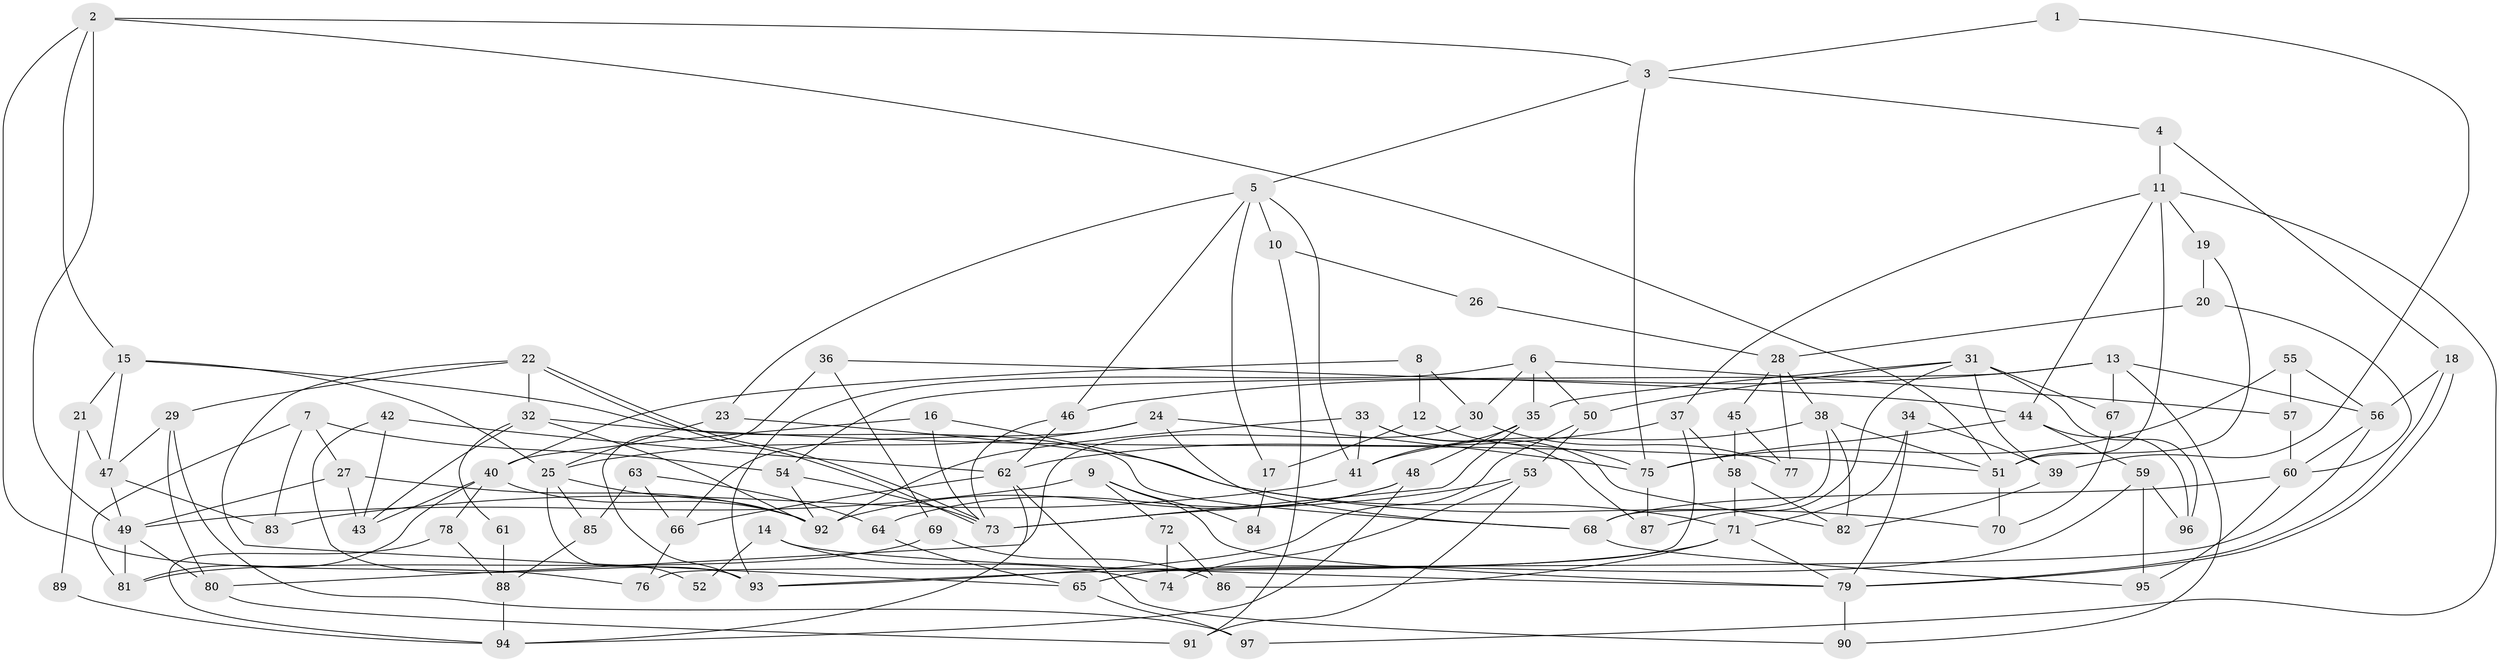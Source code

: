 // coarse degree distribution, {5: 0.2, 6: 0.16666666666666666, 7: 0.08333333333333333, 4: 0.2, 3: 0.2, 8: 0.08333333333333333, 10: 0.016666666666666666, 9: 0.016666666666666666, 2: 0.03333333333333333}
// Generated by graph-tools (version 1.1) at 2025/23/03/03/25 07:23:56]
// undirected, 97 vertices, 194 edges
graph export_dot {
graph [start="1"]
  node [color=gray90,style=filled];
  1;
  2;
  3;
  4;
  5;
  6;
  7;
  8;
  9;
  10;
  11;
  12;
  13;
  14;
  15;
  16;
  17;
  18;
  19;
  20;
  21;
  22;
  23;
  24;
  25;
  26;
  27;
  28;
  29;
  30;
  31;
  32;
  33;
  34;
  35;
  36;
  37;
  38;
  39;
  40;
  41;
  42;
  43;
  44;
  45;
  46;
  47;
  48;
  49;
  50;
  51;
  52;
  53;
  54;
  55;
  56;
  57;
  58;
  59;
  60;
  61;
  62;
  63;
  64;
  65;
  66;
  67;
  68;
  69;
  70;
  71;
  72;
  73;
  74;
  75;
  76;
  77;
  78;
  79;
  80;
  81;
  82;
  83;
  84;
  85;
  86;
  87;
  88;
  89;
  90;
  91;
  92;
  93;
  94;
  95;
  96;
  97;
  1 -- 3;
  1 -- 39;
  2 -- 49;
  2 -- 15;
  2 -- 3;
  2 -- 51;
  2 -- 76;
  3 -- 5;
  3 -- 4;
  3 -- 75;
  4 -- 18;
  4 -- 11;
  5 -- 46;
  5 -- 41;
  5 -- 10;
  5 -- 17;
  5 -- 23;
  6 -- 93;
  6 -- 35;
  6 -- 30;
  6 -- 50;
  6 -- 57;
  7 -- 83;
  7 -- 81;
  7 -- 27;
  7 -- 54;
  8 -- 30;
  8 -- 40;
  8 -- 12;
  9 -- 49;
  9 -- 79;
  9 -- 72;
  9 -- 84;
  10 -- 91;
  10 -- 26;
  11 -- 51;
  11 -- 19;
  11 -- 37;
  11 -- 44;
  11 -- 97;
  12 -- 75;
  12 -- 17;
  13 -- 54;
  13 -- 67;
  13 -- 46;
  13 -- 56;
  13 -- 90;
  14 -- 74;
  14 -- 79;
  14 -- 52;
  15 -- 68;
  15 -- 25;
  15 -- 21;
  15 -- 47;
  16 -- 40;
  16 -- 73;
  16 -- 71;
  17 -- 84;
  18 -- 79;
  18 -- 79;
  18 -- 56;
  19 -- 51;
  19 -- 20;
  20 -- 60;
  20 -- 28;
  21 -- 47;
  21 -- 89;
  22 -- 73;
  22 -- 73;
  22 -- 32;
  22 -- 29;
  22 -- 65;
  23 -- 25;
  23 -- 70;
  24 -- 75;
  24 -- 66;
  24 -- 25;
  24 -- 68;
  25 -- 92;
  25 -- 52;
  25 -- 85;
  26 -- 28;
  27 -- 92;
  27 -- 43;
  27 -- 49;
  28 -- 45;
  28 -- 38;
  28 -- 77;
  29 -- 97;
  29 -- 47;
  29 -- 80;
  30 -- 80;
  30 -- 77;
  31 -- 50;
  31 -- 96;
  31 -- 35;
  31 -- 39;
  31 -- 67;
  31 -- 87;
  32 -- 92;
  32 -- 51;
  32 -- 43;
  32 -- 61;
  33 -- 82;
  33 -- 41;
  33 -- 87;
  33 -- 92;
  34 -- 71;
  34 -- 39;
  34 -- 79;
  35 -- 73;
  35 -- 41;
  35 -- 48;
  36 -- 93;
  36 -- 44;
  36 -- 69;
  37 -- 62;
  37 -- 58;
  37 -- 76;
  38 -- 68;
  38 -- 41;
  38 -- 51;
  38 -- 82;
  39 -- 82;
  40 -- 43;
  40 -- 92;
  40 -- 78;
  40 -- 81;
  41 -- 83;
  42 -- 62;
  42 -- 43;
  42 -- 93;
  44 -- 75;
  44 -- 59;
  44 -- 96;
  45 -- 58;
  45 -- 77;
  46 -- 73;
  46 -- 62;
  47 -- 49;
  47 -- 83;
  48 -- 94;
  48 -- 64;
  48 -- 92;
  49 -- 80;
  49 -- 81;
  50 -- 93;
  50 -- 53;
  51 -- 70;
  53 -- 73;
  53 -- 74;
  53 -- 91;
  54 -- 92;
  54 -- 73;
  55 -- 57;
  55 -- 75;
  55 -- 56;
  56 -- 60;
  56 -- 65;
  57 -- 60;
  58 -- 71;
  58 -- 82;
  59 -- 65;
  59 -- 95;
  59 -- 96;
  60 -- 95;
  60 -- 68;
  61 -- 88;
  62 -- 90;
  62 -- 66;
  62 -- 94;
  63 -- 64;
  63 -- 66;
  63 -- 85;
  64 -- 65;
  65 -- 97;
  66 -- 76;
  67 -- 70;
  68 -- 95;
  69 -- 81;
  69 -- 86;
  71 -- 79;
  71 -- 86;
  71 -- 93;
  72 -- 86;
  72 -- 74;
  75 -- 87;
  78 -- 88;
  78 -- 94;
  79 -- 90;
  80 -- 91;
  85 -- 88;
  88 -- 94;
  89 -- 94;
}
